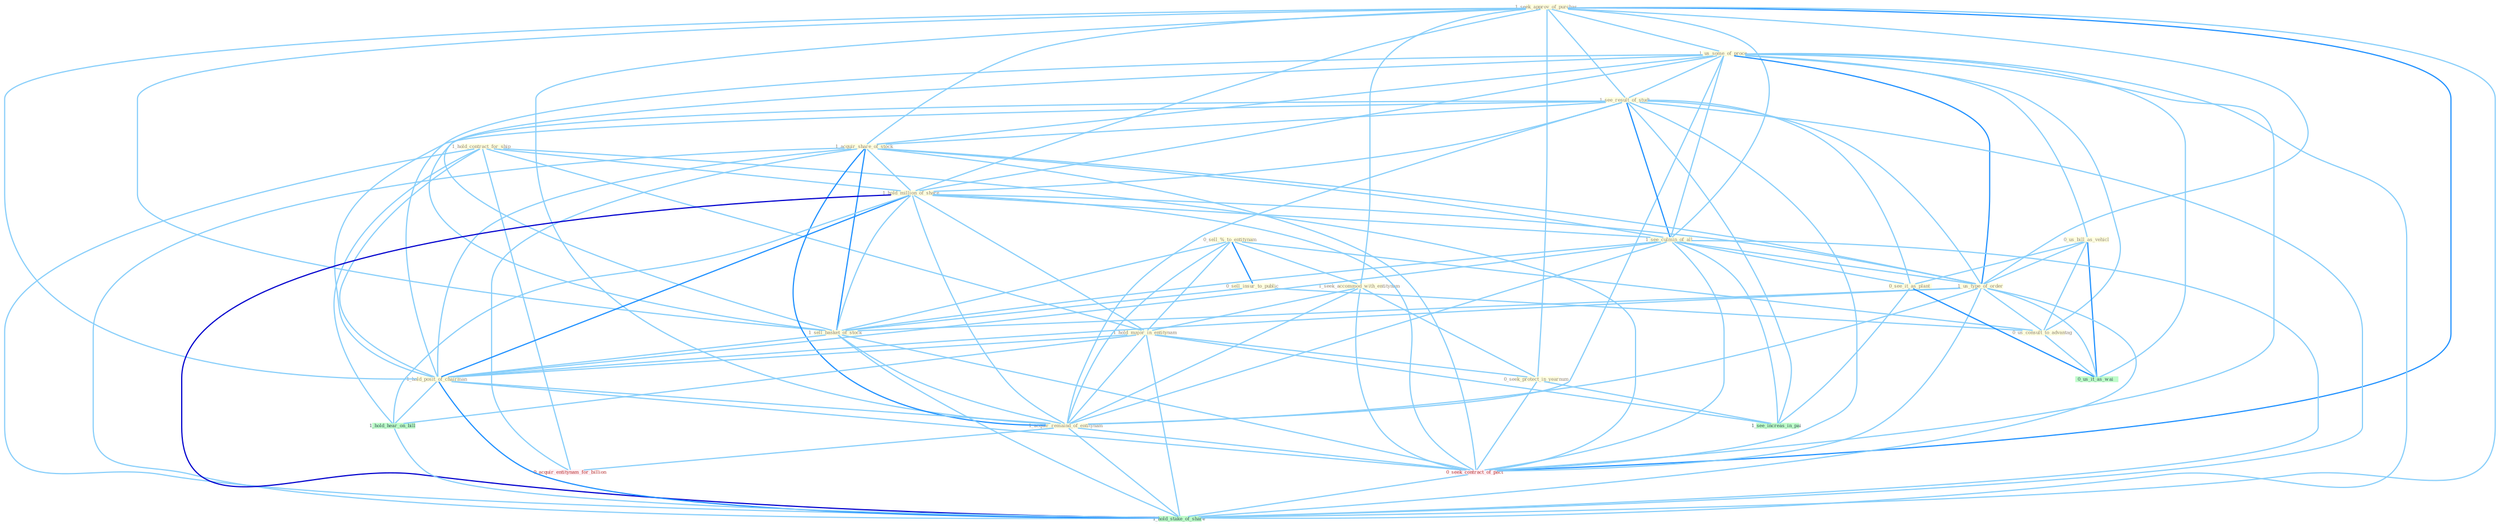 Graph G{ 
    node
    [shape=polygon,style=filled,width=.5,height=.06,color="#BDFCC9",fixedsize=true,fontsize=4,
    fontcolor="#2f4f4f"];
    {node
    [color="#ffffe0", fontcolor="#8b7d6b"] "1_seek_approv_of_purchas " "1_us_some_of_proce " "0_sell_%_to_entitynam " "0_sell_insur_to_public " "1_see_result_of_studi " "0_us_bill_as_vehicl " "1_hold_contract_for_ship " "1_acquir_share_of_stock " "1_seek_accommod_with_entitynam " "1_hold_million_of_share " "1_see_culmin_of_all " "1_us_type_of_order " "0_see_it_as_plant " "0_us_consult_to_advantag " "1_sell_basket_of_stock " "1_hold_major_in_entitynam " "1_hold_posit_of_chairman " "1_acquir_remaind_of_entitynam " "0_seek_protect_in_yearnum "}
{node [color="#fff0f5", fontcolor="#b22222"] "0_seek_contract_of_pact " "0_acquir_entitynam_for_billion "}
edge [color="#B0E2FF"];

	"1_seek_approv_of_purchas " -- "1_us_some_of_proce " [w="1", color="#87cefa" ];
	"1_seek_approv_of_purchas " -- "1_see_result_of_studi " [w="1", color="#87cefa" ];
	"1_seek_approv_of_purchas " -- "1_acquir_share_of_stock " [w="1", color="#87cefa" ];
	"1_seek_approv_of_purchas " -- "1_seek_accommod_with_entitynam " [w="1", color="#87cefa" ];
	"1_seek_approv_of_purchas " -- "1_hold_million_of_share " [w="1", color="#87cefa" ];
	"1_seek_approv_of_purchas " -- "1_see_culmin_of_all " [w="1", color="#87cefa" ];
	"1_seek_approv_of_purchas " -- "1_us_type_of_order " [w="1", color="#87cefa" ];
	"1_seek_approv_of_purchas " -- "1_sell_basket_of_stock " [w="1", color="#87cefa" ];
	"1_seek_approv_of_purchas " -- "1_hold_posit_of_chairman " [w="1", color="#87cefa" ];
	"1_seek_approv_of_purchas " -- "1_acquir_remaind_of_entitynam " [w="1", color="#87cefa" ];
	"1_seek_approv_of_purchas " -- "0_seek_protect_in_yearnum " [w="1", color="#87cefa" ];
	"1_seek_approv_of_purchas " -- "0_seek_contract_of_pact " [w="2", color="#1e90ff" , len=0.8];
	"1_seek_approv_of_purchas " -- "1_hold_stake_of_share " [w="1", color="#87cefa" ];
	"1_us_some_of_proce " -- "1_see_result_of_studi " [w="1", color="#87cefa" ];
	"1_us_some_of_proce " -- "0_us_bill_as_vehicl " [w="1", color="#87cefa" ];
	"1_us_some_of_proce " -- "1_acquir_share_of_stock " [w="1", color="#87cefa" ];
	"1_us_some_of_proce " -- "1_hold_million_of_share " [w="1", color="#87cefa" ];
	"1_us_some_of_proce " -- "1_see_culmin_of_all " [w="1", color="#87cefa" ];
	"1_us_some_of_proce " -- "1_us_type_of_order " [w="2", color="#1e90ff" , len=0.8];
	"1_us_some_of_proce " -- "0_us_consult_to_advantag " [w="1", color="#87cefa" ];
	"1_us_some_of_proce " -- "1_sell_basket_of_stock " [w="1", color="#87cefa" ];
	"1_us_some_of_proce " -- "1_hold_posit_of_chairman " [w="1", color="#87cefa" ];
	"1_us_some_of_proce " -- "1_acquir_remaind_of_entitynam " [w="1", color="#87cefa" ];
	"1_us_some_of_proce " -- "0_seek_contract_of_pact " [w="1", color="#87cefa" ];
	"1_us_some_of_proce " -- "0_us_it_as_wai " [w="1", color="#87cefa" ];
	"1_us_some_of_proce " -- "1_hold_stake_of_share " [w="1", color="#87cefa" ];
	"0_sell_%_to_entitynam " -- "0_sell_insur_to_public " [w="2", color="#1e90ff" , len=0.8];
	"0_sell_%_to_entitynam " -- "1_seek_accommod_with_entitynam " [w="1", color="#87cefa" ];
	"0_sell_%_to_entitynam " -- "0_us_consult_to_advantag " [w="1", color="#87cefa" ];
	"0_sell_%_to_entitynam " -- "1_sell_basket_of_stock " [w="1", color="#87cefa" ];
	"0_sell_%_to_entitynam " -- "1_hold_major_in_entitynam " [w="1", color="#87cefa" ];
	"0_sell_%_to_entitynam " -- "1_acquir_remaind_of_entitynam " [w="1", color="#87cefa" ];
	"0_sell_insur_to_public " -- "0_us_consult_to_advantag " [w="1", color="#87cefa" ];
	"0_sell_insur_to_public " -- "1_sell_basket_of_stock " [w="1", color="#87cefa" ];
	"1_see_result_of_studi " -- "1_acquir_share_of_stock " [w="1", color="#87cefa" ];
	"1_see_result_of_studi " -- "1_hold_million_of_share " [w="1", color="#87cefa" ];
	"1_see_result_of_studi " -- "1_see_culmin_of_all " [w="2", color="#1e90ff" , len=0.8];
	"1_see_result_of_studi " -- "1_us_type_of_order " [w="1", color="#87cefa" ];
	"1_see_result_of_studi " -- "0_see_it_as_plant " [w="1", color="#87cefa" ];
	"1_see_result_of_studi " -- "1_sell_basket_of_stock " [w="1", color="#87cefa" ];
	"1_see_result_of_studi " -- "1_hold_posit_of_chairman " [w="1", color="#87cefa" ];
	"1_see_result_of_studi " -- "1_acquir_remaind_of_entitynam " [w="1", color="#87cefa" ];
	"1_see_result_of_studi " -- "0_seek_contract_of_pact " [w="1", color="#87cefa" ];
	"1_see_result_of_studi " -- "1_see_increas_in_pai " [w="1", color="#87cefa" ];
	"1_see_result_of_studi " -- "1_hold_stake_of_share " [w="1", color="#87cefa" ];
	"0_us_bill_as_vehicl " -- "1_us_type_of_order " [w="1", color="#87cefa" ];
	"0_us_bill_as_vehicl " -- "0_see_it_as_plant " [w="1", color="#87cefa" ];
	"0_us_bill_as_vehicl " -- "0_us_consult_to_advantag " [w="1", color="#87cefa" ];
	"0_us_bill_as_vehicl " -- "0_us_it_as_wai " [w="2", color="#1e90ff" , len=0.8];
	"1_hold_contract_for_ship " -- "1_hold_million_of_share " [w="1", color="#87cefa" ];
	"1_hold_contract_for_ship " -- "1_hold_major_in_entitynam " [w="1", color="#87cefa" ];
	"1_hold_contract_for_ship " -- "1_hold_posit_of_chairman " [w="1", color="#87cefa" ];
	"1_hold_contract_for_ship " -- "0_seek_contract_of_pact " [w="1", color="#87cefa" ];
	"1_hold_contract_for_ship " -- "0_acquir_entitynam_for_billion " [w="1", color="#87cefa" ];
	"1_hold_contract_for_ship " -- "1_hold_hear_on_bill " [w="1", color="#87cefa" ];
	"1_hold_contract_for_ship " -- "1_hold_stake_of_share " [w="1", color="#87cefa" ];
	"1_acquir_share_of_stock " -- "1_hold_million_of_share " [w="1", color="#87cefa" ];
	"1_acquir_share_of_stock " -- "1_see_culmin_of_all " [w="1", color="#87cefa" ];
	"1_acquir_share_of_stock " -- "1_us_type_of_order " [w="1", color="#87cefa" ];
	"1_acquir_share_of_stock " -- "1_sell_basket_of_stock " [w="2", color="#1e90ff" , len=0.8];
	"1_acquir_share_of_stock " -- "1_hold_posit_of_chairman " [w="1", color="#87cefa" ];
	"1_acquir_share_of_stock " -- "1_acquir_remaind_of_entitynam " [w="2", color="#1e90ff" , len=0.8];
	"1_acquir_share_of_stock " -- "0_seek_contract_of_pact " [w="1", color="#87cefa" ];
	"1_acquir_share_of_stock " -- "0_acquir_entitynam_for_billion " [w="1", color="#87cefa" ];
	"1_acquir_share_of_stock " -- "1_hold_stake_of_share " [w="1", color="#87cefa" ];
	"1_seek_accommod_with_entitynam " -- "1_hold_major_in_entitynam " [w="1", color="#87cefa" ];
	"1_seek_accommod_with_entitynam " -- "1_acquir_remaind_of_entitynam " [w="1", color="#87cefa" ];
	"1_seek_accommod_with_entitynam " -- "0_seek_protect_in_yearnum " [w="1", color="#87cefa" ];
	"1_seek_accommod_with_entitynam " -- "0_seek_contract_of_pact " [w="1", color="#87cefa" ];
	"1_hold_million_of_share " -- "1_see_culmin_of_all " [w="1", color="#87cefa" ];
	"1_hold_million_of_share " -- "1_us_type_of_order " [w="1", color="#87cefa" ];
	"1_hold_million_of_share " -- "1_sell_basket_of_stock " [w="1", color="#87cefa" ];
	"1_hold_million_of_share " -- "1_hold_major_in_entitynam " [w="1", color="#87cefa" ];
	"1_hold_million_of_share " -- "1_hold_posit_of_chairman " [w="2", color="#1e90ff" , len=0.8];
	"1_hold_million_of_share " -- "1_acquir_remaind_of_entitynam " [w="1", color="#87cefa" ];
	"1_hold_million_of_share " -- "0_seek_contract_of_pact " [w="1", color="#87cefa" ];
	"1_hold_million_of_share " -- "1_hold_hear_on_bill " [w="1", color="#87cefa" ];
	"1_hold_million_of_share " -- "1_hold_stake_of_share " [w="3", color="#0000cd" , len=0.6];
	"1_see_culmin_of_all " -- "1_us_type_of_order " [w="1", color="#87cefa" ];
	"1_see_culmin_of_all " -- "0_see_it_as_plant " [w="1", color="#87cefa" ];
	"1_see_culmin_of_all " -- "1_sell_basket_of_stock " [w="1", color="#87cefa" ];
	"1_see_culmin_of_all " -- "1_hold_posit_of_chairman " [w="1", color="#87cefa" ];
	"1_see_culmin_of_all " -- "1_acquir_remaind_of_entitynam " [w="1", color="#87cefa" ];
	"1_see_culmin_of_all " -- "0_seek_contract_of_pact " [w="1", color="#87cefa" ];
	"1_see_culmin_of_all " -- "1_see_increas_in_pai " [w="1", color="#87cefa" ];
	"1_see_culmin_of_all " -- "1_hold_stake_of_share " [w="1", color="#87cefa" ];
	"1_us_type_of_order " -- "0_us_consult_to_advantag " [w="1", color="#87cefa" ];
	"1_us_type_of_order " -- "1_sell_basket_of_stock " [w="1", color="#87cefa" ];
	"1_us_type_of_order " -- "1_hold_posit_of_chairman " [w="1", color="#87cefa" ];
	"1_us_type_of_order " -- "1_acquir_remaind_of_entitynam " [w="1", color="#87cefa" ];
	"1_us_type_of_order " -- "0_seek_contract_of_pact " [w="1", color="#87cefa" ];
	"1_us_type_of_order " -- "0_us_it_as_wai " [w="1", color="#87cefa" ];
	"1_us_type_of_order " -- "1_hold_stake_of_share " [w="1", color="#87cefa" ];
	"0_see_it_as_plant " -- "0_us_it_as_wai " [w="2", color="#1e90ff" , len=0.8];
	"0_see_it_as_plant " -- "1_see_increas_in_pai " [w="1", color="#87cefa" ];
	"0_us_consult_to_advantag " -- "0_us_it_as_wai " [w="1", color="#87cefa" ];
	"1_sell_basket_of_stock " -- "1_hold_posit_of_chairman " [w="1", color="#87cefa" ];
	"1_sell_basket_of_stock " -- "1_acquir_remaind_of_entitynam " [w="1", color="#87cefa" ];
	"1_sell_basket_of_stock " -- "0_seek_contract_of_pact " [w="1", color="#87cefa" ];
	"1_sell_basket_of_stock " -- "1_hold_stake_of_share " [w="1", color="#87cefa" ];
	"1_hold_major_in_entitynam " -- "1_hold_posit_of_chairman " [w="1", color="#87cefa" ];
	"1_hold_major_in_entitynam " -- "1_acquir_remaind_of_entitynam " [w="1", color="#87cefa" ];
	"1_hold_major_in_entitynam " -- "0_seek_protect_in_yearnum " [w="1", color="#87cefa" ];
	"1_hold_major_in_entitynam " -- "1_see_increas_in_pai " [w="1", color="#87cefa" ];
	"1_hold_major_in_entitynam " -- "1_hold_hear_on_bill " [w="1", color="#87cefa" ];
	"1_hold_major_in_entitynam " -- "1_hold_stake_of_share " [w="1", color="#87cefa" ];
	"1_hold_posit_of_chairman " -- "1_acquir_remaind_of_entitynam " [w="1", color="#87cefa" ];
	"1_hold_posit_of_chairman " -- "0_seek_contract_of_pact " [w="1", color="#87cefa" ];
	"1_hold_posit_of_chairman " -- "1_hold_hear_on_bill " [w="1", color="#87cefa" ];
	"1_hold_posit_of_chairman " -- "1_hold_stake_of_share " [w="2", color="#1e90ff" , len=0.8];
	"1_acquir_remaind_of_entitynam " -- "0_seek_contract_of_pact " [w="1", color="#87cefa" ];
	"1_acquir_remaind_of_entitynam " -- "0_acquir_entitynam_for_billion " [w="1", color="#87cefa" ];
	"1_acquir_remaind_of_entitynam " -- "1_hold_stake_of_share " [w="1", color="#87cefa" ];
	"0_seek_protect_in_yearnum " -- "0_seek_contract_of_pact " [w="1", color="#87cefa" ];
	"0_seek_protect_in_yearnum " -- "1_see_increas_in_pai " [w="1", color="#87cefa" ];
	"0_seek_contract_of_pact " -- "1_hold_stake_of_share " [w="1", color="#87cefa" ];
	"1_hold_hear_on_bill " -- "1_hold_stake_of_share " [w="1", color="#87cefa" ];
}